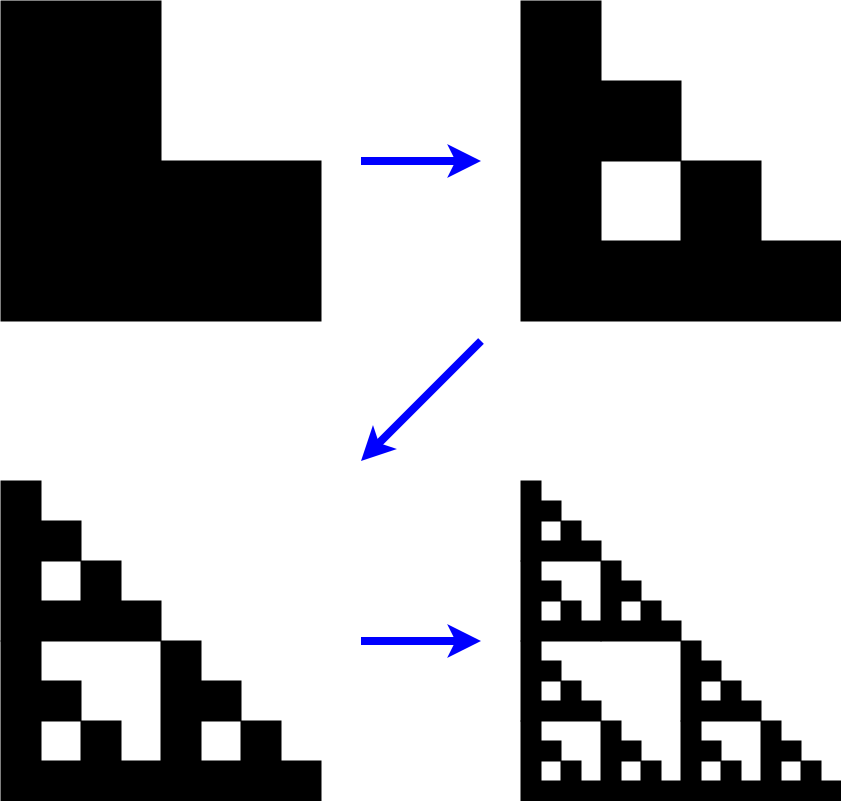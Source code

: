 <?xml version="1.0" encoding="UTF-8"?>
<dia:diagram xmlns:dia="http://www.lysator.liu.se/~alla/dia/">
  <dia:layer name="Background" visible="true" connectable="true" active="true">
    <dia:object type="Standard - Line" version="0" id="O0">
      <dia:attribute name="obj_pos">
        <dia:point val="27,13"/>
      </dia:attribute>
      <dia:attribute name="obj_bb">
        <dia:rectangle val="26.8,12.153;33.2,13.847"/>
      </dia:attribute>
      <dia:attribute name="conn_endpoints">
        <dia:point val="27,13"/>
        <dia:point val="33,13"/>
      </dia:attribute>
      <dia:attribute name="numcp">
        <dia:int val="1"/>
      </dia:attribute>
      <dia:attribute name="line_color">
        <dia:color val="#0000ffff"/>
      </dia:attribute>
      <dia:attribute name="line_width">
        <dia:real val="0.4"/>
      </dia:attribute>
      <dia:attribute name="end_arrow">
        <dia:enum val="22"/>
      </dia:attribute>
      <dia:attribute name="end_arrow_length">
        <dia:real val="0.8"/>
      </dia:attribute>
      <dia:attribute name="end_arrow_width">
        <dia:real val="0.8"/>
      </dia:attribute>
    </dia:object>
    <dia:object type="Standard - Line" version="0" id="O1">
      <dia:attribute name="obj_pos">
        <dia:point val="33,22"/>
      </dia:attribute>
      <dia:attribute name="obj_bb">
        <dia:rectangle val="26.717,21.717;33.283,28.283"/>
      </dia:attribute>
      <dia:attribute name="conn_endpoints">
        <dia:point val="33,22"/>
        <dia:point val="27,28"/>
      </dia:attribute>
      <dia:attribute name="numcp">
        <dia:int val="1"/>
      </dia:attribute>
      <dia:attribute name="line_color">
        <dia:color val="#0000ffff"/>
      </dia:attribute>
      <dia:attribute name="line_width">
        <dia:real val="0.4"/>
      </dia:attribute>
      <dia:attribute name="end_arrow">
        <dia:enum val="22"/>
      </dia:attribute>
      <dia:attribute name="end_arrow_length">
        <dia:real val="0.8"/>
      </dia:attribute>
      <dia:attribute name="end_arrow_width">
        <dia:real val="0.8"/>
      </dia:attribute>
    </dia:object>
    <dia:object type="Standard - Line" version="0" id="O2">
      <dia:attribute name="obj_pos">
        <dia:point val="27,37"/>
      </dia:attribute>
      <dia:attribute name="obj_bb">
        <dia:rectangle val="26.8,36.153;33.2,37.847"/>
      </dia:attribute>
      <dia:attribute name="conn_endpoints">
        <dia:point val="27,37"/>
        <dia:point val="33,37"/>
      </dia:attribute>
      <dia:attribute name="numcp">
        <dia:int val="1"/>
      </dia:attribute>
      <dia:attribute name="line_color">
        <dia:color val="#0000ffff"/>
      </dia:attribute>
      <dia:attribute name="line_width">
        <dia:real val="0.4"/>
      </dia:attribute>
      <dia:attribute name="end_arrow">
        <dia:enum val="22"/>
      </dia:attribute>
      <dia:attribute name="end_arrow_length">
        <dia:real val="0.8"/>
      </dia:attribute>
      <dia:attribute name="end_arrow_width">
        <dia:real val="0.8"/>
      </dia:attribute>
    </dia:object>
    <dia:object type="Standard - Polygon" version="0" id="O3">
      <dia:attribute name="obj_pos">
        <dia:point val="9,5"/>
      </dia:attribute>
      <dia:attribute name="obj_bb">
        <dia:rectangle val="9,5;25,21"/>
      </dia:attribute>
      <dia:attribute name="poly_points">
        <dia:point val="9,5"/>
        <dia:point val="17,5"/>
        <dia:point val="17,13"/>
        <dia:point val="25,13"/>
        <dia:point val="25,21"/>
        <dia:point val="9,21"/>
      </dia:attribute>
      <dia:attribute name="line_width">
        <dia:real val="1.175e-38"/>
      </dia:attribute>
      <dia:attribute name="inner_color">
        <dia:color val="#000000ff"/>
      </dia:attribute>
      <dia:attribute name="show_background">
        <dia:boolean val="true"/>
      </dia:attribute>
    </dia:object>
    <dia:object type="Standard - Polygon" version="0" id="O4">
      <dia:attribute name="obj_pos">
        <dia:point val="35,5"/>
      </dia:attribute>
      <dia:attribute name="obj_bb">
        <dia:rectangle val="35,5;51,21"/>
      </dia:attribute>
      <dia:attribute name="poly_points">
        <dia:point val="35,5"/>
        <dia:point val="39,5"/>
        <dia:point val="39,9"/>
        <dia:point val="43,9"/>
        <dia:point val="43,13"/>
        <dia:point val="39,13"/>
        <dia:point val="39,17"/>
        <dia:point val="43,17"/>
        <dia:point val="43,13"/>
        <dia:point val="47,13"/>
        <dia:point val="47,17"/>
        <dia:point val="51,17"/>
        <dia:point val="51,21"/>
        <dia:point val="35,21"/>
      </dia:attribute>
      <dia:attribute name="line_width">
        <dia:real val="1.175e-38"/>
      </dia:attribute>
      <dia:attribute name="inner_color">
        <dia:color val="#000000ff"/>
      </dia:attribute>
      <dia:attribute name="show_background">
        <dia:boolean val="true"/>
      </dia:attribute>
    </dia:object>
    <dia:group>
      <dia:attribute name="meta">
        <dia:composite type="dict"/>
      </dia:attribute>
      <dia:attribute name="matrix">
        <dia:matrix xx="0.5" xy="0" yx="0" yy="0.5" x0="17" y0="14.5"/>
      </dia:attribute>
      <dia:object type="Standard - Polygon" version="0" id="O5">
        <dia:attribute name="obj_pos">
          <dia:point val="-16,29"/>
        </dia:attribute>
        <dia:attribute name="obj_bb">
          <dia:rectangle val="-16,29;5.877e-39,45"/>
        </dia:attribute>
        <dia:attribute name="poly_points">
          <dia:point val="-16,29"/>
          <dia:point val="-12,29"/>
          <dia:point val="-12,33"/>
          <dia:point val="-8,33"/>
          <dia:point val="-8,37"/>
          <dia:point val="-12,37"/>
          <dia:point val="-12,41"/>
          <dia:point val="-8,41"/>
          <dia:point val="-8,37"/>
          <dia:point val="-4,37"/>
          <dia:point val="-4,41"/>
          <dia:point val="0,41"/>
          <dia:point val="0,45"/>
          <dia:point val="-16,45"/>
        </dia:attribute>
        <dia:attribute name="line_width">
          <dia:real val="1.175e-38"/>
        </dia:attribute>
        <dia:attribute name="inner_color">
          <dia:color val="#000000ff"/>
        </dia:attribute>
        <dia:attribute name="show_background">
          <dia:boolean val="true"/>
        </dia:attribute>
      </dia:object>
      <dia:object type="Standard - Polygon" version="0" id="O6">
        <dia:attribute name="obj_pos">
          <dia:point val="-16,45"/>
        </dia:attribute>
        <dia:attribute name="obj_bb">
          <dia:rectangle val="-16,45;5.877e-39,61"/>
        </dia:attribute>
        <dia:attribute name="poly_points">
          <dia:point val="-16,45"/>
          <dia:point val="-12,45"/>
          <dia:point val="-12,49"/>
          <dia:point val="-8,49"/>
          <dia:point val="-8,53"/>
          <dia:point val="-12,53"/>
          <dia:point val="-12,57"/>
          <dia:point val="-8,57"/>
          <dia:point val="-8,53"/>
          <dia:point val="-4,53"/>
          <dia:point val="-4,57"/>
          <dia:point val="0,57"/>
          <dia:point val="0,61"/>
          <dia:point val="-16,61"/>
        </dia:attribute>
        <dia:attribute name="line_width">
          <dia:real val="1.175e-38"/>
        </dia:attribute>
        <dia:attribute name="inner_color">
          <dia:color val="#000000ff"/>
        </dia:attribute>
        <dia:attribute name="show_background">
          <dia:boolean val="true"/>
        </dia:attribute>
      </dia:object>
      <dia:object type="Standard - Polygon" version="0" id="O7">
        <dia:attribute name="obj_pos">
          <dia:point val="0,45"/>
        </dia:attribute>
        <dia:attribute name="obj_bb">
          <dia:rectangle val="-5.877e-39,45;16,61"/>
        </dia:attribute>
        <dia:attribute name="poly_points">
          <dia:point val="0,45"/>
          <dia:point val="4,45"/>
          <dia:point val="4,49"/>
          <dia:point val="8,49"/>
          <dia:point val="8,53"/>
          <dia:point val="4,53"/>
          <dia:point val="4,57"/>
          <dia:point val="8,57"/>
          <dia:point val="8,53"/>
          <dia:point val="12,53"/>
          <dia:point val="12,57"/>
          <dia:point val="16,57"/>
          <dia:point val="16,61"/>
          <dia:point val="0,61"/>
        </dia:attribute>
        <dia:attribute name="line_width">
          <dia:real val="1.175e-38"/>
        </dia:attribute>
        <dia:attribute name="inner_color">
          <dia:color val="#000000ff"/>
        </dia:attribute>
        <dia:attribute name="show_background">
          <dia:boolean val="true"/>
        </dia:attribute>
      </dia:object>
    </dia:group>
    <dia:group>
      <dia:attribute name="meta">
        <dia:composite type="dict"/>
      </dia:attribute>
      <dia:attribute name="matrix">
        <dia:matrix xx="0.5" xy="0" yx="0" yy="0.5" x0="17.5" y0="14.5"/>
      </dia:attribute>
      <dia:group>
        <dia:attribute name="meta">
          <dia:composite type="dict"/>
        </dia:attribute>
        <dia:attribute name="matrix">
          <dia:matrix xx="0.5" xy="0" yx="0" yy="0.5" x0="43" y0="14.5"/>
        </dia:attribute>
        <dia:object type="Standard - Polygon" version="0" id="O8">
          <dia:attribute name="obj_pos">
            <dia:point val="-16,29"/>
          </dia:attribute>
          <dia:attribute name="obj_bb">
            <dia:rectangle val="-16,29;5.877e-39,45"/>
          </dia:attribute>
          <dia:attribute name="poly_points">
            <dia:point val="-16,29"/>
            <dia:point val="-12,29"/>
            <dia:point val="-12,33"/>
            <dia:point val="-8,33"/>
            <dia:point val="-8,37"/>
            <dia:point val="-12,37"/>
            <dia:point val="-12,41"/>
            <dia:point val="-8,41"/>
            <dia:point val="-8,37"/>
            <dia:point val="-4,37"/>
            <dia:point val="-4,41"/>
            <dia:point val="0,41"/>
            <dia:point val="0,45"/>
            <dia:point val="-16,45"/>
          </dia:attribute>
          <dia:attribute name="line_width">
            <dia:real val="1.175e-38"/>
          </dia:attribute>
          <dia:attribute name="inner_color">
            <dia:color val="#000000ff"/>
          </dia:attribute>
          <dia:attribute name="show_background">
            <dia:boolean val="true"/>
          </dia:attribute>
        </dia:object>
        <dia:object type="Standard - Polygon" version="0" id="O9">
          <dia:attribute name="obj_pos">
            <dia:point val="-16,45"/>
          </dia:attribute>
          <dia:attribute name="obj_bb">
            <dia:rectangle val="-16,45;5.877e-39,61"/>
          </dia:attribute>
          <dia:attribute name="poly_points">
            <dia:point val="-16,45"/>
            <dia:point val="-12,45"/>
            <dia:point val="-12,49"/>
            <dia:point val="-8,49"/>
            <dia:point val="-8,53"/>
            <dia:point val="-12,53"/>
            <dia:point val="-12,57"/>
            <dia:point val="-8,57"/>
            <dia:point val="-8,53"/>
            <dia:point val="-4,53"/>
            <dia:point val="-4,57"/>
            <dia:point val="0,57"/>
            <dia:point val="0,61"/>
            <dia:point val="-16,61"/>
          </dia:attribute>
          <dia:attribute name="line_width">
            <dia:real val="1.175e-38"/>
          </dia:attribute>
          <dia:attribute name="inner_color">
            <dia:color val="#000000ff"/>
          </dia:attribute>
          <dia:attribute name="show_background">
            <dia:boolean val="true"/>
          </dia:attribute>
        </dia:object>
        <dia:object type="Standard - Polygon" version="0" id="O10">
          <dia:attribute name="obj_pos">
            <dia:point val="0,45"/>
          </dia:attribute>
          <dia:attribute name="obj_bb">
            <dia:rectangle val="-5.877e-39,45;16,61"/>
          </dia:attribute>
          <dia:attribute name="poly_points">
            <dia:point val="0,45"/>
            <dia:point val="4,45"/>
            <dia:point val="4,49"/>
            <dia:point val="8,49"/>
            <dia:point val="8,53"/>
            <dia:point val="4,53"/>
            <dia:point val="4,57"/>
            <dia:point val="8,57"/>
            <dia:point val="8,53"/>
            <dia:point val="12,53"/>
            <dia:point val="12,57"/>
            <dia:point val="16,57"/>
            <dia:point val="16,61"/>
            <dia:point val="0,61"/>
          </dia:attribute>
          <dia:attribute name="line_width">
            <dia:real val="1.175e-38"/>
          </dia:attribute>
          <dia:attribute name="inner_color">
            <dia:color val="#000000ff"/>
          </dia:attribute>
          <dia:attribute name="show_background">
            <dia:boolean val="true"/>
          </dia:attribute>
        </dia:object>
      </dia:group>
      <dia:group>
        <dia:attribute name="meta">
          <dia:composite type="dict"/>
        </dia:attribute>
        <dia:attribute name="matrix">
          <dia:matrix xx="0.5" xy="0" yx="0" yy="0.5" x0="43" y0="30.5"/>
        </dia:attribute>
        <dia:object type="Standard - Polygon" version="0" id="O11">
          <dia:attribute name="obj_pos">
            <dia:point val="-16,29"/>
          </dia:attribute>
          <dia:attribute name="obj_bb">
            <dia:rectangle val="-16,29;5.877e-39,45"/>
          </dia:attribute>
          <dia:attribute name="poly_points">
            <dia:point val="-16,29"/>
            <dia:point val="-12,29"/>
            <dia:point val="-12,33"/>
            <dia:point val="-8,33"/>
            <dia:point val="-8,37"/>
            <dia:point val="-12,37"/>
            <dia:point val="-12,41"/>
            <dia:point val="-8,41"/>
            <dia:point val="-8,37"/>
            <dia:point val="-4,37"/>
            <dia:point val="-4,41"/>
            <dia:point val="0,41"/>
            <dia:point val="0,45"/>
            <dia:point val="-16,45"/>
          </dia:attribute>
          <dia:attribute name="line_width">
            <dia:real val="1.175e-38"/>
          </dia:attribute>
          <dia:attribute name="inner_color">
            <dia:color val="#000000ff"/>
          </dia:attribute>
          <dia:attribute name="show_background">
            <dia:boolean val="true"/>
          </dia:attribute>
        </dia:object>
        <dia:object type="Standard - Polygon" version="0" id="O12">
          <dia:attribute name="obj_pos">
            <dia:point val="-16,45"/>
          </dia:attribute>
          <dia:attribute name="obj_bb">
            <dia:rectangle val="-16,45;5.877e-39,61"/>
          </dia:attribute>
          <dia:attribute name="poly_points">
            <dia:point val="-16,45"/>
            <dia:point val="-12,45"/>
            <dia:point val="-12,49"/>
            <dia:point val="-8,49"/>
            <dia:point val="-8,53"/>
            <dia:point val="-12,53"/>
            <dia:point val="-12,57"/>
            <dia:point val="-8,57"/>
            <dia:point val="-8,53"/>
            <dia:point val="-4,53"/>
            <dia:point val="-4,57"/>
            <dia:point val="0,57"/>
            <dia:point val="0,61"/>
            <dia:point val="-16,61"/>
          </dia:attribute>
          <dia:attribute name="line_width">
            <dia:real val="1.175e-38"/>
          </dia:attribute>
          <dia:attribute name="inner_color">
            <dia:color val="#000000ff"/>
          </dia:attribute>
          <dia:attribute name="show_background">
            <dia:boolean val="true"/>
          </dia:attribute>
        </dia:object>
        <dia:object type="Standard - Polygon" version="0" id="O13">
          <dia:attribute name="obj_pos">
            <dia:point val="0,45"/>
          </dia:attribute>
          <dia:attribute name="obj_bb">
            <dia:rectangle val="-5.877e-39,45;16,61"/>
          </dia:attribute>
          <dia:attribute name="poly_points">
            <dia:point val="0,45"/>
            <dia:point val="4,45"/>
            <dia:point val="4,49"/>
            <dia:point val="8,49"/>
            <dia:point val="8,53"/>
            <dia:point val="4,53"/>
            <dia:point val="4,57"/>
            <dia:point val="8,57"/>
            <dia:point val="8,53"/>
            <dia:point val="12,53"/>
            <dia:point val="12,57"/>
            <dia:point val="16,57"/>
            <dia:point val="16,61"/>
            <dia:point val="0,61"/>
          </dia:attribute>
          <dia:attribute name="line_width">
            <dia:real val="1.175e-38"/>
          </dia:attribute>
          <dia:attribute name="inner_color">
            <dia:color val="#000000ff"/>
          </dia:attribute>
          <dia:attribute name="show_background">
            <dia:boolean val="true"/>
          </dia:attribute>
        </dia:object>
      </dia:group>
      <dia:group>
        <dia:attribute name="meta">
          <dia:composite type="dict"/>
        </dia:attribute>
        <dia:attribute name="matrix">
          <dia:matrix xx="0.5" xy="0" yx="0" yy="0.5" x0="59" y0="30.5"/>
        </dia:attribute>
        <dia:object type="Standard - Polygon" version="0" id="O14">
          <dia:attribute name="obj_pos">
            <dia:point val="-16,29"/>
          </dia:attribute>
          <dia:attribute name="obj_bb">
            <dia:rectangle val="-16,29;5.877e-39,45"/>
          </dia:attribute>
          <dia:attribute name="poly_points">
            <dia:point val="-16,29"/>
            <dia:point val="-12,29"/>
            <dia:point val="-12,33"/>
            <dia:point val="-8,33"/>
            <dia:point val="-8,37"/>
            <dia:point val="-12,37"/>
            <dia:point val="-12,41"/>
            <dia:point val="-8,41"/>
            <dia:point val="-8,37"/>
            <dia:point val="-4,37"/>
            <dia:point val="-4,41"/>
            <dia:point val="0,41"/>
            <dia:point val="0,45"/>
            <dia:point val="-16,45"/>
          </dia:attribute>
          <dia:attribute name="line_width">
            <dia:real val="1.175e-38"/>
          </dia:attribute>
          <dia:attribute name="inner_color">
            <dia:color val="#000000ff"/>
          </dia:attribute>
          <dia:attribute name="show_background">
            <dia:boolean val="true"/>
          </dia:attribute>
        </dia:object>
        <dia:object type="Standard - Polygon" version="0" id="O15">
          <dia:attribute name="obj_pos">
            <dia:point val="-16,45"/>
          </dia:attribute>
          <dia:attribute name="obj_bb">
            <dia:rectangle val="-16,45;5.877e-39,61"/>
          </dia:attribute>
          <dia:attribute name="poly_points">
            <dia:point val="-16,45"/>
            <dia:point val="-12,45"/>
            <dia:point val="-12,49"/>
            <dia:point val="-8,49"/>
            <dia:point val="-8,53"/>
            <dia:point val="-12,53"/>
            <dia:point val="-12,57"/>
            <dia:point val="-8,57"/>
            <dia:point val="-8,53"/>
            <dia:point val="-4,53"/>
            <dia:point val="-4,57"/>
            <dia:point val="0,57"/>
            <dia:point val="0,61"/>
            <dia:point val="-16,61"/>
          </dia:attribute>
          <dia:attribute name="line_width">
            <dia:real val="1.175e-38"/>
          </dia:attribute>
          <dia:attribute name="inner_color">
            <dia:color val="#000000ff"/>
          </dia:attribute>
          <dia:attribute name="show_background">
            <dia:boolean val="true"/>
          </dia:attribute>
        </dia:object>
        <dia:object type="Standard - Polygon" version="0" id="O16">
          <dia:attribute name="obj_pos">
            <dia:point val="0,45"/>
          </dia:attribute>
          <dia:attribute name="obj_bb">
            <dia:rectangle val="-5.877e-39,45;16,61"/>
          </dia:attribute>
          <dia:attribute name="poly_points">
            <dia:point val="0,45"/>
            <dia:point val="4,45"/>
            <dia:point val="4,49"/>
            <dia:point val="8,49"/>
            <dia:point val="8,53"/>
            <dia:point val="4,53"/>
            <dia:point val="4,57"/>
            <dia:point val="8,57"/>
            <dia:point val="8,53"/>
            <dia:point val="12,53"/>
            <dia:point val="12,57"/>
            <dia:point val="16,57"/>
            <dia:point val="16,61"/>
            <dia:point val="0,61"/>
          </dia:attribute>
          <dia:attribute name="line_width">
            <dia:real val="1.175e-38"/>
          </dia:attribute>
          <dia:attribute name="inner_color">
            <dia:color val="#000000ff"/>
          </dia:attribute>
          <dia:attribute name="show_background">
            <dia:boolean val="true"/>
          </dia:attribute>
        </dia:object>
      </dia:group>
    </dia:group>
  </dia:layer>
</dia:diagram>
